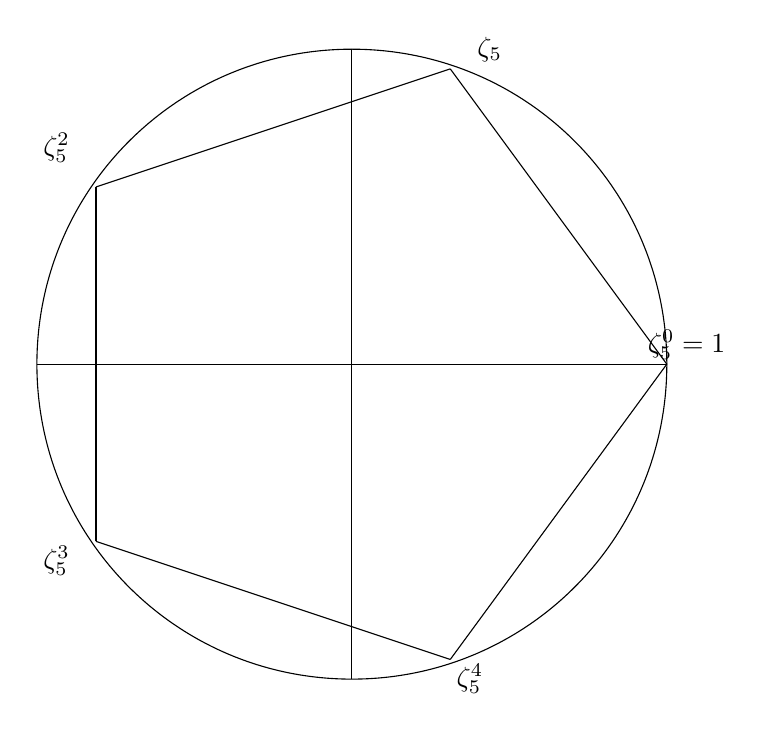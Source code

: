 \begin{tikzpicture}
	\begin{pgfonlayer}{nodelayer}
		\node [style=none] (0) at (0, 4) {};
		\node [style=none] (1) at (-4, 0) {};
		\node [style=none] (2) at (0, -4) {};
		\node [style=none] (3) at (4, 0) {};
		\node [style=none] (4) at (1.25, 3.75) {};
		\node [style=none] (5) at (1.25, -3.75) {};
		\node [style=none] (6) at (-3.25, -2.25) {};
		\node [style=none] (7) at (-3.25, 2.25) {};
		\node [style=none] (8) at (1.75, 4) {$\zeta_5$};
		\node [style=none] (9) at (4.25, 0.25) {$\zeta_5^0=1$};
		\node [style=none] (10) at (1.5, -4) {$\zeta_5^4$};
		\node [style=none] (11) at (-3.75, -2.5) {$\zeta_5^3$};
		\node [style=none] (12) at (-3.75, 2.75) {$\zeta_5^2$};
	\end{pgfonlayer}
	\begin{pgfonlayer}{edgelayer}
		\draw [bend right=45] (0.center) to (1.center);
		\draw [bend right=45] (1.center) to (2.center);
		\draw [bend right=45] (2.center) to (3.center);
		\draw [bend right=45] (3.center) to (0.center);
		\draw (4.center) to (3.center);
		\draw (3.center) to (5.center);
		\draw (5.center) to (6.center);
		\draw (6.center) to (7.center);
		\draw (7.center) to (4.center);
		\draw (0.center) to (2.center);
		\draw (1.center) to (3.center);
	\end{pgfonlayer}
\end{tikzpicture}
